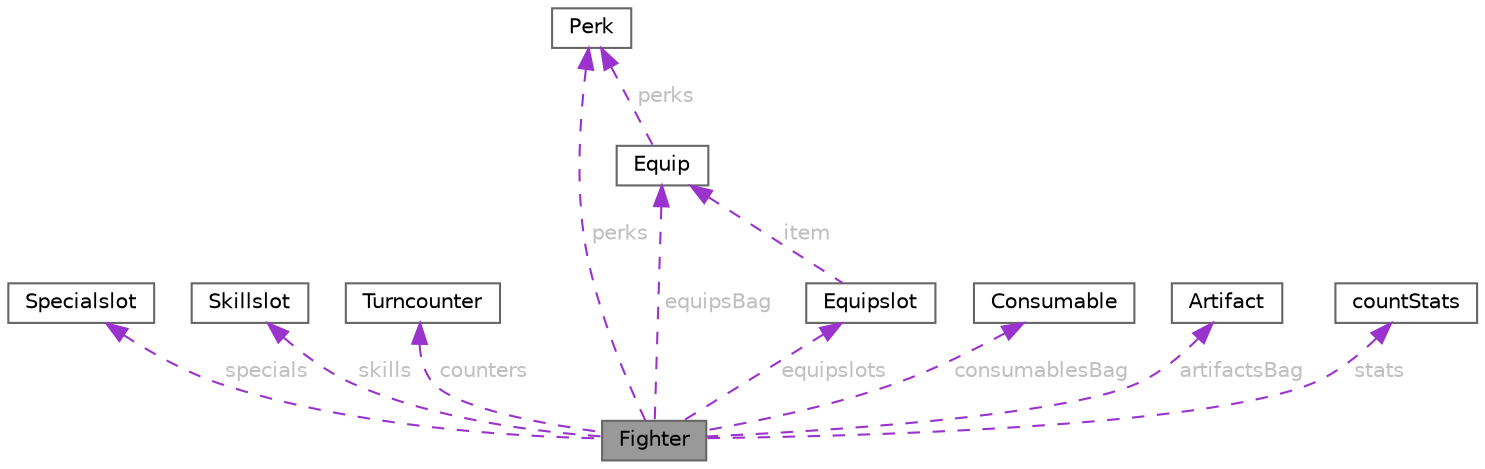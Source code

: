 digraph "Fighter"
{
 // LATEX_PDF_SIZE
  bgcolor="transparent";
  edge [fontname=Helvetica,fontsize=10,labelfontname=Helvetica,labelfontsize=10];
  node [fontname=Helvetica,fontsize=10,shape=box,height=0.2,width=0.4];
  Node1 [id="Node000001",label="Fighter",height=0.2,width=0.4,color="gray40", fillcolor="grey60", style="filled", fontcolor="black",tooltip="Represents the entity initialised from a fighterClass."];
  Node2 -> Node1 [id="edge1_Node000001_Node000002",dir="back",color="darkorchid3",style="dashed",tooltip=" ",label=" specials",fontcolor="grey" ];
  Node2 [id="Node000002",label="Specialslot",height=0.2,width=0.4,color="gray40", fillcolor="white", style="filled",URL="$structSpecialslot.html",tooltip="Holds state for a Fighter specials."];
  Node3 -> Node1 [id="edge2_Node000001_Node000003",dir="back",color="darkorchid3",style="dashed",tooltip=" ",label=" skills",fontcolor="grey" ];
  Node3 [id="Node000003",label="Skillslot",height=0.2,width=0.4,color="gray40", fillcolor="white", style="filled",URL="$structSkillslot.html",tooltip="Holds state for a skillType."];
  Node4 -> Node1 [id="edge3_Node000001_Node000004",dir="back",color="darkorchid3",style="dashed",tooltip=" ",label=" counters",fontcolor="grey" ];
  Node4 [id="Node000004",label="Turncounter",height=0.2,width=0.4,color="gray40", fillcolor="white", style="filled",URL="$structTurncounter.html",tooltip="Represents the entity initialised from a CounterType."];
  Node5 -> Node1 [id="edge4_Node000001_Node000005",dir="back",color="darkorchid3",style="dashed",tooltip=" ",label=" perks",fontcolor="grey" ];
  Node5 [id="Node000005",label="Perk",height=0.2,width=0.4,color="gray40", fillcolor="white", style="filled",URL="$structPerk.html",tooltip="Represents the entity initialised from a perkClass."];
  Node6 -> Node1 [id="edge5_Node000001_Node000006",dir="back",color="darkorchid3",style="dashed",tooltip=" ",label=" equipslots",fontcolor="grey" ];
  Node6 [id="Node000006",label="Equipslot",height=0.2,width=0.4,color="gray40", fillcolor="white", style="filled",URL="$structEquipslot.html",tooltip="Represents the entity containing an Equip instance."];
  Node7 -> Node6 [id="edge6_Node000006_Node000007",dir="back",color="darkorchid3",style="dashed",tooltip=" ",label=" item",fontcolor="grey" ];
  Node7 [id="Node000007",label="Equip",height=0.2,width=0.4,color="gray40", fillcolor="white", style="filled",URL="$structEquip.html",tooltip="Represents the entity initialised from a equipClass."];
  Node5 -> Node7 [id="edge7_Node000007_Node000005",dir="back",color="darkorchid3",style="dashed",tooltip=" ",label=" perks",fontcolor="grey" ];
  Node7 -> Node1 [id="edge8_Node000001_Node000007",dir="back",color="darkorchid3",style="dashed",tooltip=" ",label=" equipsBag",fontcolor="grey" ];
  Node8 -> Node1 [id="edge9_Node000001_Node000008",dir="back",color="darkorchid3",style="dashed",tooltip=" ",label=" consumablesBag",fontcolor="grey" ];
  Node8 [id="Node000008",label="Consumable",height=0.2,width=0.4,color="gray40", fillcolor="white", style="filled",URL="$structConsumable.html",tooltip="Holds a certain qty of a consumableClass."];
  Node9 -> Node1 [id="edge10_Node000001_Node000009",dir="back",color="darkorchid3",style="dashed",tooltip=" ",label=" artifactsBag",fontcolor="grey" ];
  Node9 [id="Node000009",label="Artifact",height=0.2,width=0.4,color="gray40", fillcolor="white", style="filled",URL="$structArtifact.html",tooltip="Represents the entity initialised from a artifactClass."];
  Node10 -> Node1 [id="edge11_Node000001_Node000010",dir="back",color="darkorchid3",style="dashed",tooltip=" ",label=" stats",fontcolor="grey" ];
  Node10 [id="Node000010",label="countStats",height=0.2,width=0.4,color="gray40", fillcolor="white", style="filled",URL="$structcountStats.html",tooltip="Holds the lifetime stats of the player."];
}
